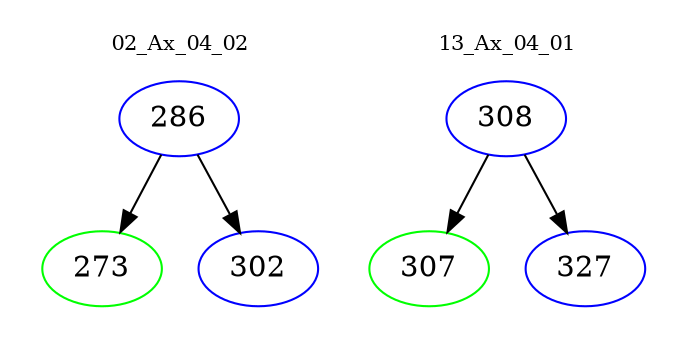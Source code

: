 digraph{
subgraph cluster_0 {
color = white
label = "02_Ax_04_02";
fontsize=10;
T0_286 [label="286", color="blue"]
T0_286 -> T0_273 [color="black"]
T0_273 [label="273", color="green"]
T0_286 -> T0_302 [color="black"]
T0_302 [label="302", color="blue"]
}
subgraph cluster_1 {
color = white
label = "13_Ax_04_01";
fontsize=10;
T1_308 [label="308", color="blue"]
T1_308 -> T1_307 [color="black"]
T1_307 [label="307", color="green"]
T1_308 -> T1_327 [color="black"]
T1_327 [label="327", color="blue"]
}
}
